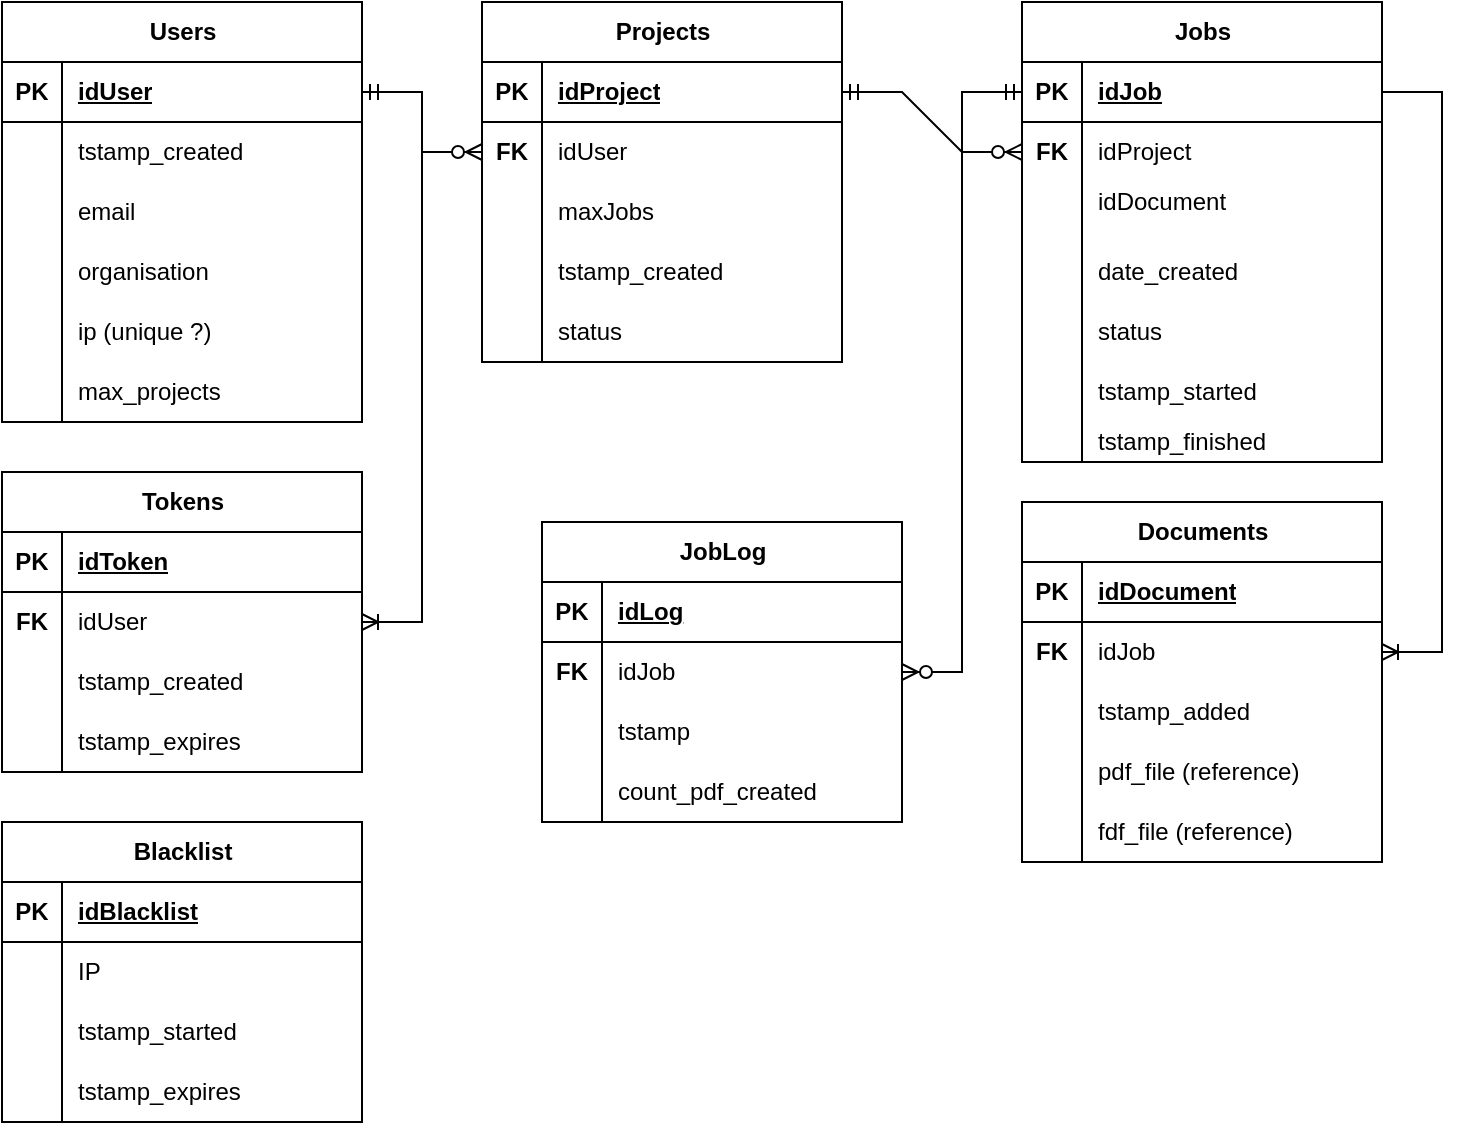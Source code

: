 <mxfile version="22.1.21" type="device">
  <diagram name="Page-1" id="5UgOBopCguAfyrM2OsXd">
    <mxGraphModel dx="1232" dy="1085" grid="1" gridSize="10" guides="1" tooltips="1" connect="1" arrows="1" fold="1" page="1" pageScale="1" pageWidth="827" pageHeight="1169" math="0" shadow="0">
      <root>
        <mxCell id="0" />
        <mxCell id="1" parent="0" />
        <UserObject label="Jobs" tooltip="create only if valid pdf form is provided" id="UqdyNHIY9lJuVBILIbmq-14">
          <mxCell style="shape=table;startSize=30;container=1;collapsible=1;childLayout=tableLayout;fixedRows=1;rowLines=0;fontStyle=1;align=center;resizeLast=1;html=1;" parent="1" vertex="1">
            <mxGeometry x="650" y="50" width="180" height="230" as="geometry" />
          </mxCell>
        </UserObject>
        <mxCell id="UqdyNHIY9lJuVBILIbmq-15" value="" style="shape=tableRow;horizontal=0;startSize=0;swimlaneHead=0;swimlaneBody=0;fillColor=none;collapsible=0;dropTarget=0;points=[[0,0.5],[1,0.5]];portConstraint=eastwest;top=0;left=0;right=0;bottom=1;" parent="UqdyNHIY9lJuVBILIbmq-14" vertex="1">
          <mxGeometry y="30" width="180" height="30" as="geometry" />
        </mxCell>
        <mxCell id="UqdyNHIY9lJuVBILIbmq-16" value="PK" style="shape=partialRectangle;connectable=0;fillColor=none;top=0;left=0;bottom=0;right=0;fontStyle=1;overflow=hidden;whiteSpace=wrap;html=1;" parent="UqdyNHIY9lJuVBILIbmq-15" vertex="1">
          <mxGeometry width="30" height="30" as="geometry">
            <mxRectangle width="30" height="30" as="alternateBounds" />
          </mxGeometry>
        </mxCell>
        <mxCell id="UqdyNHIY9lJuVBILIbmq-17" value="idJob" style="shape=partialRectangle;connectable=0;fillColor=none;top=0;left=0;bottom=0;right=0;align=left;spacingLeft=6;fontStyle=5;overflow=hidden;whiteSpace=wrap;html=1;" parent="UqdyNHIY9lJuVBILIbmq-15" vertex="1">
          <mxGeometry x="30" width="150" height="30" as="geometry">
            <mxRectangle width="150" height="30" as="alternateBounds" />
          </mxGeometry>
        </mxCell>
        <mxCell id="UqdyNHIY9lJuVBILIbmq-18" value="" style="shape=tableRow;horizontal=0;startSize=0;swimlaneHead=0;swimlaneBody=0;fillColor=none;collapsible=0;dropTarget=0;points=[[0,0.5],[1,0.5]];portConstraint=eastwest;top=0;left=0;right=0;bottom=0;" parent="UqdyNHIY9lJuVBILIbmq-14" vertex="1">
          <mxGeometry y="60" width="180" height="30" as="geometry" />
        </mxCell>
        <mxCell id="UqdyNHIY9lJuVBILIbmq-19" value="&lt;b&gt;FK&lt;/b&gt;" style="shape=partialRectangle;connectable=0;fillColor=none;top=0;left=0;bottom=0;right=0;editable=1;overflow=hidden;whiteSpace=wrap;html=1;" parent="UqdyNHIY9lJuVBILIbmq-18" vertex="1">
          <mxGeometry width="30" height="30" as="geometry">
            <mxRectangle width="30" height="30" as="alternateBounds" />
          </mxGeometry>
        </mxCell>
        <mxCell id="UqdyNHIY9lJuVBILIbmq-20" value="&lt;div&gt;idProject&lt;/div&gt;" style="shape=partialRectangle;connectable=0;fillColor=none;top=0;left=0;bottom=0;right=0;align=left;spacingLeft=6;overflow=hidden;whiteSpace=wrap;html=1;" parent="UqdyNHIY9lJuVBILIbmq-18" vertex="1">
          <mxGeometry x="30" width="150" height="30" as="geometry">
            <mxRectangle width="150" height="30" as="alternateBounds" />
          </mxGeometry>
        </mxCell>
        <mxCell id="Dc_Mo0TqawvgEqcQsmCY-52" style="shape=tableRow;horizontal=0;startSize=0;swimlaneHead=0;swimlaneBody=0;fillColor=none;collapsible=0;dropTarget=0;points=[[0,0.5],[1,0.5]];portConstraint=eastwest;top=0;left=0;right=0;bottom=0;" parent="UqdyNHIY9lJuVBILIbmq-14" vertex="1">
          <mxGeometry y="90" width="180" height="30" as="geometry" />
        </mxCell>
        <mxCell id="Dc_Mo0TqawvgEqcQsmCY-53" style="shape=partialRectangle;connectable=0;fillColor=none;top=0;left=0;bottom=0;right=0;editable=1;overflow=hidden;whiteSpace=wrap;html=1;" parent="Dc_Mo0TqawvgEqcQsmCY-52" vertex="1">
          <mxGeometry width="30" height="30" as="geometry">
            <mxRectangle width="30" height="30" as="alternateBounds" />
          </mxGeometry>
        </mxCell>
        <UserObject label="&lt;div&gt;idDocument&lt;/div&gt;&lt;div&gt;&lt;br&gt;&lt;/div&gt;" tooltip="newest related doc, the one in charge" id="Dc_Mo0TqawvgEqcQsmCY-54">
          <mxCell style="shape=partialRectangle;connectable=0;fillColor=none;top=0;left=0;bottom=0;right=0;align=left;spacingLeft=6;overflow=hidden;whiteSpace=wrap;html=1;" parent="Dc_Mo0TqawvgEqcQsmCY-52" vertex="1">
            <mxGeometry x="30" width="150" height="30" as="geometry">
              <mxRectangle width="150" height="30" as="alternateBounds" />
            </mxGeometry>
          </mxCell>
        </UserObject>
        <mxCell id="UqdyNHIY9lJuVBILIbmq-21" value="" style="shape=tableRow;horizontal=0;startSize=0;swimlaneHead=0;swimlaneBody=0;fillColor=none;collapsible=0;dropTarget=0;points=[[0,0.5],[1,0.5]];portConstraint=eastwest;top=0;left=0;right=0;bottom=0;" parent="UqdyNHIY9lJuVBILIbmq-14" vertex="1">
          <mxGeometry y="120" width="180" height="30" as="geometry" />
        </mxCell>
        <mxCell id="UqdyNHIY9lJuVBILIbmq-22" value="" style="shape=partialRectangle;connectable=0;fillColor=none;top=0;left=0;bottom=0;right=0;editable=1;overflow=hidden;whiteSpace=wrap;html=1;" parent="UqdyNHIY9lJuVBILIbmq-21" vertex="1">
          <mxGeometry width="30" height="30" as="geometry">
            <mxRectangle width="30" height="30" as="alternateBounds" />
          </mxGeometry>
        </mxCell>
        <mxCell id="UqdyNHIY9lJuVBILIbmq-23" value="date_created" style="shape=partialRectangle;connectable=0;fillColor=none;top=0;left=0;bottom=0;right=0;align=left;spacingLeft=6;overflow=hidden;whiteSpace=wrap;html=1;" parent="UqdyNHIY9lJuVBILIbmq-21" vertex="1">
          <mxGeometry x="30" width="150" height="30" as="geometry">
            <mxRectangle width="150" height="30" as="alternateBounds" />
          </mxGeometry>
        </mxCell>
        <mxCell id="UqdyNHIY9lJuVBILIbmq-24" value="" style="shape=tableRow;horizontal=0;startSize=0;swimlaneHead=0;swimlaneBody=0;fillColor=none;collapsible=0;dropTarget=0;points=[[0,0.5],[1,0.5]];portConstraint=eastwest;top=0;left=0;right=0;bottom=0;" parent="UqdyNHIY9lJuVBILIbmq-14" vertex="1">
          <mxGeometry y="150" width="180" height="30" as="geometry" />
        </mxCell>
        <mxCell id="UqdyNHIY9lJuVBILIbmq-25" value="" style="shape=partialRectangle;connectable=0;fillColor=none;top=0;left=0;bottom=0;right=0;editable=1;overflow=hidden;whiteSpace=wrap;html=1;" parent="UqdyNHIY9lJuVBILIbmq-24" vertex="1">
          <mxGeometry width="30" height="30" as="geometry">
            <mxRectangle width="30" height="30" as="alternateBounds" />
          </mxGeometry>
        </mxCell>
        <mxCell id="UqdyNHIY9lJuVBILIbmq-26" value="status" style="shape=partialRectangle;connectable=0;fillColor=none;top=0;left=0;bottom=0;right=0;align=left;spacingLeft=6;overflow=hidden;whiteSpace=wrap;html=1;" parent="UqdyNHIY9lJuVBILIbmq-24" vertex="1">
          <mxGeometry x="30" width="150" height="30" as="geometry">
            <mxRectangle width="150" height="30" as="alternateBounds" />
          </mxGeometry>
        </mxCell>
        <mxCell id="Dc_Mo0TqawvgEqcQsmCY-33" style="shape=tableRow;horizontal=0;startSize=0;swimlaneHead=0;swimlaneBody=0;fillColor=none;collapsible=0;dropTarget=0;points=[[0,0.5],[1,0.5]];portConstraint=eastwest;top=0;left=0;right=0;bottom=0;" parent="UqdyNHIY9lJuVBILIbmq-14" vertex="1">
          <mxGeometry y="180" width="180" height="30" as="geometry" />
        </mxCell>
        <mxCell id="Dc_Mo0TqawvgEqcQsmCY-34" style="shape=partialRectangle;connectable=0;fillColor=none;top=0;left=0;bottom=0;right=0;editable=1;overflow=hidden;whiteSpace=wrap;html=1;" parent="Dc_Mo0TqawvgEqcQsmCY-33" vertex="1">
          <mxGeometry width="30" height="30" as="geometry">
            <mxRectangle width="30" height="30" as="alternateBounds" />
          </mxGeometry>
        </mxCell>
        <mxCell id="Dc_Mo0TqawvgEqcQsmCY-35" value="tstamp_started" style="shape=partialRectangle;connectable=0;fillColor=none;top=0;left=0;bottom=0;right=0;align=left;spacingLeft=6;overflow=hidden;whiteSpace=wrap;html=1;" parent="Dc_Mo0TqawvgEqcQsmCY-33" vertex="1">
          <mxGeometry x="30" width="150" height="30" as="geometry">
            <mxRectangle width="150" height="30" as="alternateBounds" />
          </mxGeometry>
        </mxCell>
        <mxCell id="Dc_Mo0TqawvgEqcQsmCY-36" style="shape=tableRow;horizontal=0;startSize=0;swimlaneHead=0;swimlaneBody=0;fillColor=none;collapsible=0;dropTarget=0;points=[[0,0.5],[1,0.5]];portConstraint=eastwest;top=0;left=0;right=0;bottom=0;" parent="UqdyNHIY9lJuVBILIbmq-14" vertex="1">
          <mxGeometry y="210" width="180" height="20" as="geometry" />
        </mxCell>
        <mxCell id="Dc_Mo0TqawvgEqcQsmCY-37" style="shape=partialRectangle;connectable=0;fillColor=none;top=0;left=0;bottom=0;right=0;editable=1;overflow=hidden;whiteSpace=wrap;html=1;" parent="Dc_Mo0TqawvgEqcQsmCY-36" vertex="1">
          <mxGeometry width="30" height="20" as="geometry">
            <mxRectangle width="30" height="20" as="alternateBounds" />
          </mxGeometry>
        </mxCell>
        <mxCell id="Dc_Mo0TqawvgEqcQsmCY-38" value="tstamp_finished" style="shape=partialRectangle;connectable=0;fillColor=none;top=0;left=0;bottom=0;right=0;align=left;spacingLeft=6;overflow=hidden;whiteSpace=wrap;html=1;" parent="Dc_Mo0TqawvgEqcQsmCY-36" vertex="1">
          <mxGeometry x="30" width="150" height="20" as="geometry">
            <mxRectangle width="150" height="20" as="alternateBounds" />
          </mxGeometry>
        </mxCell>
        <UserObject label="Documents" tooltip="valid pdf forms only; newest will be processed with address data" id="UqdyNHIY9lJuVBILIbmq-27">
          <mxCell style="shape=table;startSize=30;container=1;collapsible=1;childLayout=tableLayout;fixedRows=1;rowLines=0;fontStyle=1;align=center;resizeLast=1;html=1;" parent="1" vertex="1">
            <mxGeometry x="650" y="300" width="180" height="180" as="geometry" />
          </mxCell>
        </UserObject>
        <mxCell id="UqdyNHIY9lJuVBILIbmq-28" value="" style="shape=tableRow;horizontal=0;startSize=0;swimlaneHead=0;swimlaneBody=0;fillColor=none;collapsible=0;dropTarget=0;points=[[0,0.5],[1,0.5]];portConstraint=eastwest;top=0;left=0;right=0;bottom=1;" parent="UqdyNHIY9lJuVBILIbmq-27" vertex="1">
          <mxGeometry y="30" width="180" height="30" as="geometry" />
        </mxCell>
        <mxCell id="UqdyNHIY9lJuVBILIbmq-29" value="PK" style="shape=partialRectangle;connectable=0;fillColor=none;top=0;left=0;bottom=0;right=0;fontStyle=1;overflow=hidden;whiteSpace=wrap;html=1;" parent="UqdyNHIY9lJuVBILIbmq-28" vertex="1">
          <mxGeometry width="30" height="30" as="geometry">
            <mxRectangle width="30" height="30" as="alternateBounds" />
          </mxGeometry>
        </mxCell>
        <mxCell id="UqdyNHIY9lJuVBILIbmq-30" value="idDocument" style="shape=partialRectangle;connectable=0;fillColor=none;top=0;left=0;bottom=0;right=0;align=left;spacingLeft=6;fontStyle=5;overflow=hidden;whiteSpace=wrap;html=1;" parent="UqdyNHIY9lJuVBILIbmq-28" vertex="1">
          <mxGeometry x="30" width="150" height="30" as="geometry">
            <mxRectangle width="150" height="30" as="alternateBounds" />
          </mxGeometry>
        </mxCell>
        <mxCell id="UqdyNHIY9lJuVBILIbmq-31" value="" style="shape=tableRow;horizontal=0;startSize=0;swimlaneHead=0;swimlaneBody=0;fillColor=none;collapsible=0;dropTarget=0;points=[[0,0.5],[1,0.5]];portConstraint=eastwest;top=0;left=0;right=0;bottom=0;" parent="UqdyNHIY9lJuVBILIbmq-27" vertex="1">
          <mxGeometry y="60" width="180" height="30" as="geometry" />
        </mxCell>
        <mxCell id="UqdyNHIY9lJuVBILIbmq-32" value="FK" style="shape=partialRectangle;connectable=0;fillColor=none;top=0;left=0;bottom=0;right=0;editable=1;overflow=hidden;whiteSpace=wrap;html=1;fontStyle=1" parent="UqdyNHIY9lJuVBILIbmq-31" vertex="1">
          <mxGeometry width="30" height="30" as="geometry">
            <mxRectangle width="30" height="30" as="alternateBounds" />
          </mxGeometry>
        </mxCell>
        <mxCell id="UqdyNHIY9lJuVBILIbmq-33" value="idJob" style="shape=partialRectangle;connectable=0;fillColor=none;top=0;left=0;bottom=0;right=0;align=left;spacingLeft=6;overflow=hidden;whiteSpace=wrap;html=1;" parent="UqdyNHIY9lJuVBILIbmq-31" vertex="1">
          <mxGeometry x="30" width="150" height="30" as="geometry">
            <mxRectangle width="150" height="30" as="alternateBounds" />
          </mxGeometry>
        </mxCell>
        <mxCell id="UqdyNHIY9lJuVBILIbmq-34" value="" style="shape=tableRow;horizontal=0;startSize=0;swimlaneHead=0;swimlaneBody=0;fillColor=none;collapsible=0;dropTarget=0;points=[[0,0.5],[1,0.5]];portConstraint=eastwest;top=0;left=0;right=0;bottom=0;" parent="UqdyNHIY9lJuVBILIbmq-27" vertex="1">
          <mxGeometry y="90" width="180" height="30" as="geometry" />
        </mxCell>
        <mxCell id="UqdyNHIY9lJuVBILIbmq-35" value="" style="shape=partialRectangle;connectable=0;fillColor=none;top=0;left=0;bottom=0;right=0;editable=1;overflow=hidden;whiteSpace=wrap;html=1;" parent="UqdyNHIY9lJuVBILIbmq-34" vertex="1">
          <mxGeometry width="30" height="30" as="geometry">
            <mxRectangle width="30" height="30" as="alternateBounds" />
          </mxGeometry>
        </mxCell>
        <mxCell id="UqdyNHIY9lJuVBILIbmq-36" value="&lt;div&gt;tstamp_added&lt;/div&gt;" style="shape=partialRectangle;connectable=0;fillColor=none;top=0;left=0;bottom=0;right=0;align=left;spacingLeft=6;overflow=hidden;whiteSpace=wrap;html=1;" parent="UqdyNHIY9lJuVBILIbmq-34" vertex="1">
          <mxGeometry x="30" width="150" height="30" as="geometry">
            <mxRectangle width="150" height="30" as="alternateBounds" />
          </mxGeometry>
        </mxCell>
        <mxCell id="UqdyNHIY9lJuVBILIbmq-37" value="" style="shape=tableRow;horizontal=0;startSize=0;swimlaneHead=0;swimlaneBody=0;fillColor=none;collapsible=0;dropTarget=0;points=[[0,0.5],[1,0.5]];portConstraint=eastwest;top=0;left=0;right=0;bottom=0;" parent="UqdyNHIY9lJuVBILIbmq-27" vertex="1">
          <mxGeometry y="120" width="180" height="30" as="geometry" />
        </mxCell>
        <mxCell id="UqdyNHIY9lJuVBILIbmq-38" value="" style="shape=partialRectangle;connectable=0;fillColor=none;top=0;left=0;bottom=0;right=0;editable=1;overflow=hidden;whiteSpace=wrap;html=1;" parent="UqdyNHIY9lJuVBILIbmq-37" vertex="1">
          <mxGeometry width="30" height="30" as="geometry">
            <mxRectangle width="30" height="30" as="alternateBounds" />
          </mxGeometry>
        </mxCell>
        <mxCell id="UqdyNHIY9lJuVBILIbmq-39" value="pdf_file (reference)" style="shape=partialRectangle;connectable=0;fillColor=none;top=0;left=0;bottom=0;right=0;align=left;spacingLeft=6;overflow=hidden;whiteSpace=wrap;html=1;" parent="UqdyNHIY9lJuVBILIbmq-37" vertex="1">
          <mxGeometry x="30" width="150" height="30" as="geometry">
            <mxRectangle width="150" height="30" as="alternateBounds" />
          </mxGeometry>
        </mxCell>
        <mxCell id="Dc_Mo0TqawvgEqcQsmCY-29" style="shape=tableRow;horizontal=0;startSize=0;swimlaneHead=0;swimlaneBody=0;fillColor=none;collapsible=0;dropTarget=0;points=[[0,0.5],[1,0.5]];portConstraint=eastwest;top=0;left=0;right=0;bottom=0;" parent="UqdyNHIY9lJuVBILIbmq-27" vertex="1">
          <mxGeometry y="150" width="180" height="30" as="geometry" />
        </mxCell>
        <mxCell id="Dc_Mo0TqawvgEqcQsmCY-30" style="shape=partialRectangle;connectable=0;fillColor=none;top=0;left=0;bottom=0;right=0;editable=1;overflow=hidden;whiteSpace=wrap;html=1;" parent="Dc_Mo0TqawvgEqcQsmCY-29" vertex="1">
          <mxGeometry width="30" height="30" as="geometry">
            <mxRectangle width="30" height="30" as="alternateBounds" />
          </mxGeometry>
        </mxCell>
        <mxCell id="Dc_Mo0TqawvgEqcQsmCY-31" value="fdf_file (reference)" style="shape=partialRectangle;connectable=0;fillColor=none;top=0;left=0;bottom=0;right=0;align=left;spacingLeft=6;overflow=hidden;whiteSpace=wrap;html=1;" parent="Dc_Mo0TqawvgEqcQsmCY-29" vertex="1">
          <mxGeometry x="30" width="150" height="30" as="geometry">
            <mxRectangle width="150" height="30" as="alternateBounds" />
          </mxGeometry>
        </mxCell>
        <mxCell id="UqdyNHIY9lJuVBILIbmq-40" value="Tokens" style="shape=table;startSize=30;container=1;collapsible=1;childLayout=tableLayout;fixedRows=1;rowLines=0;fontStyle=1;align=center;resizeLast=1;html=1;" parent="1" vertex="1">
          <mxGeometry x="140" y="285" width="180" height="150" as="geometry" />
        </mxCell>
        <mxCell id="UqdyNHIY9lJuVBILIbmq-41" value="" style="shape=tableRow;horizontal=0;startSize=0;swimlaneHead=0;swimlaneBody=0;fillColor=none;collapsible=0;dropTarget=0;points=[[0,0.5],[1,0.5]];portConstraint=eastwest;top=0;left=0;right=0;bottom=1;" parent="UqdyNHIY9lJuVBILIbmq-40" vertex="1">
          <mxGeometry y="30" width="180" height="30" as="geometry" />
        </mxCell>
        <mxCell id="UqdyNHIY9lJuVBILIbmq-42" value="PK" style="shape=partialRectangle;connectable=0;fillColor=none;top=0;left=0;bottom=0;right=0;fontStyle=1;overflow=hidden;whiteSpace=wrap;html=1;" parent="UqdyNHIY9lJuVBILIbmq-41" vertex="1">
          <mxGeometry width="30" height="30" as="geometry">
            <mxRectangle width="30" height="30" as="alternateBounds" />
          </mxGeometry>
        </mxCell>
        <mxCell id="UqdyNHIY9lJuVBILIbmq-43" value="idToken" style="shape=partialRectangle;connectable=0;fillColor=none;top=0;left=0;bottom=0;right=0;align=left;spacingLeft=6;fontStyle=5;overflow=hidden;whiteSpace=wrap;html=1;" parent="UqdyNHIY9lJuVBILIbmq-41" vertex="1">
          <mxGeometry x="30" width="150" height="30" as="geometry">
            <mxRectangle width="150" height="30" as="alternateBounds" />
          </mxGeometry>
        </mxCell>
        <mxCell id="Dc_Mo0TqawvgEqcQsmCY-18" style="shape=tableRow;horizontal=0;startSize=0;swimlaneHead=0;swimlaneBody=0;fillColor=none;collapsible=0;dropTarget=0;points=[[0,0.5],[1,0.5]];portConstraint=eastwest;top=0;left=0;right=0;bottom=0;" parent="UqdyNHIY9lJuVBILIbmq-40" vertex="1">
          <mxGeometry y="60" width="180" height="30" as="geometry" />
        </mxCell>
        <mxCell id="Dc_Mo0TqawvgEqcQsmCY-19" value="&lt;div&gt;FK&lt;/div&gt;" style="shape=partialRectangle;connectable=0;fillColor=none;top=0;left=0;bottom=0;right=0;editable=1;overflow=hidden;whiteSpace=wrap;html=1;fontStyle=1" parent="Dc_Mo0TqawvgEqcQsmCY-18" vertex="1">
          <mxGeometry width="30" height="30" as="geometry">
            <mxRectangle width="30" height="30" as="alternateBounds" />
          </mxGeometry>
        </mxCell>
        <mxCell id="Dc_Mo0TqawvgEqcQsmCY-20" value="idUser" style="shape=partialRectangle;connectable=0;fillColor=none;top=0;left=0;bottom=0;right=0;align=left;spacingLeft=6;overflow=hidden;whiteSpace=wrap;html=1;" parent="Dc_Mo0TqawvgEqcQsmCY-18" vertex="1">
          <mxGeometry x="30" width="150" height="30" as="geometry">
            <mxRectangle width="150" height="30" as="alternateBounds" />
          </mxGeometry>
        </mxCell>
        <mxCell id="Dc_Mo0TqawvgEqcQsmCY-8" style="shape=tableRow;horizontal=0;startSize=0;swimlaneHead=0;swimlaneBody=0;fillColor=none;collapsible=0;dropTarget=0;points=[[0,0.5],[1,0.5]];portConstraint=eastwest;top=0;left=0;right=0;bottom=0;" parent="UqdyNHIY9lJuVBILIbmq-40" vertex="1">
          <mxGeometry y="90" width="180" height="30" as="geometry" />
        </mxCell>
        <mxCell id="Dc_Mo0TqawvgEqcQsmCY-9" style="shape=partialRectangle;connectable=0;fillColor=none;top=0;left=0;bottom=0;right=0;editable=1;overflow=hidden;whiteSpace=wrap;html=1;" parent="Dc_Mo0TqawvgEqcQsmCY-8" vertex="1">
          <mxGeometry width="30" height="30" as="geometry">
            <mxRectangle width="30" height="30" as="alternateBounds" />
          </mxGeometry>
        </mxCell>
        <mxCell id="Dc_Mo0TqawvgEqcQsmCY-10" value="tstamp_created" style="shape=partialRectangle;connectable=0;fillColor=none;top=0;left=0;bottom=0;right=0;align=left;spacingLeft=6;overflow=hidden;whiteSpace=wrap;html=1;" parent="Dc_Mo0TqawvgEqcQsmCY-8" vertex="1">
          <mxGeometry x="30" width="150" height="30" as="geometry">
            <mxRectangle width="150" height="30" as="alternateBounds" />
          </mxGeometry>
        </mxCell>
        <mxCell id="UqdyNHIY9lJuVBILIbmq-50" value="" style="shape=tableRow;horizontal=0;startSize=0;swimlaneHead=0;swimlaneBody=0;fillColor=none;collapsible=0;dropTarget=0;points=[[0,0.5],[1,0.5]];portConstraint=eastwest;top=0;left=0;right=0;bottom=0;" parent="UqdyNHIY9lJuVBILIbmq-40" vertex="1">
          <mxGeometry y="120" width="180" height="30" as="geometry" />
        </mxCell>
        <mxCell id="UqdyNHIY9lJuVBILIbmq-51" value="" style="shape=partialRectangle;connectable=0;fillColor=none;top=0;left=0;bottom=0;right=0;editable=1;overflow=hidden;whiteSpace=wrap;html=1;" parent="UqdyNHIY9lJuVBILIbmq-50" vertex="1">
          <mxGeometry width="30" height="30" as="geometry">
            <mxRectangle width="30" height="30" as="alternateBounds" />
          </mxGeometry>
        </mxCell>
        <mxCell id="UqdyNHIY9lJuVBILIbmq-52" value="tstamp_expires" style="shape=partialRectangle;connectable=0;fillColor=none;top=0;left=0;bottom=0;right=0;align=left;spacingLeft=6;overflow=hidden;whiteSpace=wrap;html=1;" parent="UqdyNHIY9lJuVBILIbmq-50" vertex="1">
          <mxGeometry x="30" width="150" height="30" as="geometry">
            <mxRectangle width="150" height="30" as="alternateBounds" />
          </mxGeometry>
        </mxCell>
        <mxCell id="OgYU7Rey2-rCz_4GdbWx-2" value="" style="edgeStyle=entityRelationEdgeStyle;fontSize=12;html=1;endArrow=ERzeroToMany;startArrow=ERmandOne;rounded=0;" parent="1" source="MARxXtzth_BW1p02-XHu-2" target="UqdyNHIY9lJuVBILIbmq-18" edge="1">
          <mxGeometry width="100" height="100" relative="1" as="geometry">
            <mxPoint x="244" y="400" as="sourcePoint" />
            <mxPoint x="344" y="300" as="targetPoint" />
          </mxGeometry>
        </mxCell>
        <mxCell id="OgYU7Rey2-rCz_4GdbWx-4" value="" style="edgeStyle=entityRelationEdgeStyle;fontSize=12;html=1;endArrow=ERoneToMany;rounded=0;exitX=1;exitY=0.5;exitDx=0;exitDy=0;" parent="1" source="UqdyNHIY9lJuVBILIbmq-15" target="UqdyNHIY9lJuVBILIbmq-31" edge="1">
          <mxGeometry width="100" height="100" relative="1" as="geometry">
            <mxPoint x="424" y="985" as="sourcePoint" />
            <mxPoint x="524" y="885" as="targetPoint" />
          </mxGeometry>
        </mxCell>
        <UserObject label="&lt;div&gt;JobLog&lt;/div&gt;" tooltip="will also provide number of API calls made per token / day" id="OgYU7Rey2-rCz_4GdbWx-23">
          <mxCell style="shape=table;startSize=30;container=1;collapsible=1;childLayout=tableLayout;fixedRows=1;rowLines=0;fontStyle=1;align=center;resizeLast=1;html=1;" parent="1" vertex="1">
            <mxGeometry x="410" y="310" width="180" height="150" as="geometry" />
          </mxCell>
        </UserObject>
        <mxCell id="OgYU7Rey2-rCz_4GdbWx-24" value="" style="shape=tableRow;horizontal=0;startSize=0;swimlaneHead=0;swimlaneBody=0;fillColor=none;collapsible=0;dropTarget=0;points=[[0,0.5],[1,0.5]];portConstraint=eastwest;top=0;left=0;right=0;bottom=1;" parent="OgYU7Rey2-rCz_4GdbWx-23" vertex="1">
          <mxGeometry y="30" width="180" height="30" as="geometry" />
        </mxCell>
        <mxCell id="OgYU7Rey2-rCz_4GdbWx-25" value="PK" style="shape=partialRectangle;connectable=0;fillColor=none;top=0;left=0;bottom=0;right=0;fontStyle=1;overflow=hidden;whiteSpace=wrap;html=1;" parent="OgYU7Rey2-rCz_4GdbWx-24" vertex="1">
          <mxGeometry width="30" height="30" as="geometry">
            <mxRectangle width="30" height="30" as="alternateBounds" />
          </mxGeometry>
        </mxCell>
        <mxCell id="OgYU7Rey2-rCz_4GdbWx-26" value="idLog" style="shape=partialRectangle;connectable=0;fillColor=none;top=0;left=0;bottom=0;right=0;align=left;spacingLeft=6;fontStyle=5;overflow=hidden;whiteSpace=wrap;html=1;" parent="OgYU7Rey2-rCz_4GdbWx-24" vertex="1">
          <mxGeometry x="30" width="150" height="30" as="geometry">
            <mxRectangle width="150" height="30" as="alternateBounds" />
          </mxGeometry>
        </mxCell>
        <mxCell id="OgYU7Rey2-rCz_4GdbWx-27" value="" style="shape=tableRow;horizontal=0;startSize=0;swimlaneHead=0;swimlaneBody=0;fillColor=none;collapsible=0;dropTarget=0;points=[[0,0.5],[1,0.5]];portConstraint=eastwest;top=0;left=0;right=0;bottom=0;" parent="OgYU7Rey2-rCz_4GdbWx-23" vertex="1">
          <mxGeometry y="60" width="180" height="30" as="geometry" />
        </mxCell>
        <mxCell id="OgYU7Rey2-rCz_4GdbWx-28" value="FK" style="shape=partialRectangle;connectable=0;fillColor=none;top=0;left=0;bottom=0;right=0;editable=1;overflow=hidden;whiteSpace=wrap;html=1;fontStyle=1" parent="OgYU7Rey2-rCz_4GdbWx-27" vertex="1">
          <mxGeometry width="30" height="30" as="geometry">
            <mxRectangle width="30" height="30" as="alternateBounds" />
          </mxGeometry>
        </mxCell>
        <mxCell id="OgYU7Rey2-rCz_4GdbWx-29" value="idJob" style="shape=partialRectangle;connectable=0;fillColor=none;top=0;left=0;bottom=0;right=0;align=left;spacingLeft=6;overflow=hidden;whiteSpace=wrap;html=1;" parent="OgYU7Rey2-rCz_4GdbWx-27" vertex="1">
          <mxGeometry x="30" width="150" height="30" as="geometry">
            <mxRectangle width="150" height="30" as="alternateBounds" />
          </mxGeometry>
        </mxCell>
        <mxCell id="OgYU7Rey2-rCz_4GdbWx-36" style="shape=tableRow;horizontal=0;startSize=0;swimlaneHead=0;swimlaneBody=0;fillColor=none;collapsible=0;dropTarget=0;points=[[0,0.5],[1,0.5]];portConstraint=eastwest;top=0;left=0;right=0;bottom=0;" parent="OgYU7Rey2-rCz_4GdbWx-23" vertex="1">
          <mxGeometry y="90" width="180" height="30" as="geometry" />
        </mxCell>
        <mxCell id="OgYU7Rey2-rCz_4GdbWx-37" style="shape=partialRectangle;connectable=0;fillColor=none;top=0;left=0;bottom=0;right=0;editable=1;overflow=hidden;whiteSpace=wrap;html=1;" parent="OgYU7Rey2-rCz_4GdbWx-36" vertex="1">
          <mxGeometry width="30" height="30" as="geometry">
            <mxRectangle width="30" height="30" as="alternateBounds" />
          </mxGeometry>
        </mxCell>
        <mxCell id="OgYU7Rey2-rCz_4GdbWx-38" value="tstamp" style="shape=partialRectangle;connectable=0;fillColor=none;top=0;left=0;bottom=0;right=0;align=left;spacingLeft=6;overflow=hidden;whiteSpace=wrap;html=1;" parent="OgYU7Rey2-rCz_4GdbWx-36" vertex="1">
          <mxGeometry x="30" width="150" height="30" as="geometry">
            <mxRectangle width="150" height="30" as="alternateBounds" />
          </mxGeometry>
        </mxCell>
        <mxCell id="OgYU7Rey2-rCz_4GdbWx-39" style="shape=tableRow;horizontal=0;startSize=0;swimlaneHead=0;swimlaneBody=0;fillColor=none;collapsible=0;dropTarget=0;points=[[0,0.5],[1,0.5]];portConstraint=eastwest;top=0;left=0;right=0;bottom=0;" parent="OgYU7Rey2-rCz_4GdbWx-23" vertex="1">
          <mxGeometry y="120" width="180" height="30" as="geometry" />
        </mxCell>
        <mxCell id="OgYU7Rey2-rCz_4GdbWx-40" style="shape=partialRectangle;connectable=0;fillColor=none;top=0;left=0;bottom=0;right=0;editable=1;overflow=hidden;whiteSpace=wrap;html=1;" parent="OgYU7Rey2-rCz_4GdbWx-39" vertex="1">
          <mxGeometry width="30" height="30" as="geometry">
            <mxRectangle width="30" height="30" as="alternateBounds" />
          </mxGeometry>
        </mxCell>
        <mxCell id="OgYU7Rey2-rCz_4GdbWx-41" value="&lt;div&gt;count_pdf_created&lt;/div&gt;" style="shape=partialRectangle;connectable=0;fillColor=none;top=0;left=0;bottom=0;right=0;align=left;spacingLeft=6;overflow=hidden;whiteSpace=wrap;html=1;" parent="OgYU7Rey2-rCz_4GdbWx-39" vertex="1">
          <mxGeometry x="30" width="150" height="30" as="geometry">
            <mxRectangle width="150" height="30" as="alternateBounds" />
          </mxGeometry>
        </mxCell>
        <mxCell id="Dc_Mo0TqawvgEqcQsmCY-1" value="Users" style="shape=table;startSize=30;container=1;collapsible=1;childLayout=tableLayout;fixedRows=1;rowLines=0;fontStyle=1;align=center;resizeLast=1;html=1;" parent="1" vertex="1">
          <mxGeometry x="140" y="50" width="180" height="210" as="geometry" />
        </mxCell>
        <mxCell id="Dc_Mo0TqawvgEqcQsmCY-2" value="" style="shape=tableRow;horizontal=0;startSize=0;swimlaneHead=0;swimlaneBody=0;fillColor=none;collapsible=0;dropTarget=0;points=[[0,0.5],[1,0.5]];portConstraint=eastwest;top=0;left=0;right=0;bottom=1;" parent="Dc_Mo0TqawvgEqcQsmCY-1" vertex="1">
          <mxGeometry y="30" width="180" height="30" as="geometry" />
        </mxCell>
        <mxCell id="Dc_Mo0TqawvgEqcQsmCY-3" value="PK" style="shape=partialRectangle;connectable=0;fillColor=none;top=0;left=0;bottom=0;right=0;fontStyle=1;overflow=hidden;whiteSpace=wrap;html=1;" parent="Dc_Mo0TqawvgEqcQsmCY-2" vertex="1">
          <mxGeometry width="30" height="30" as="geometry">
            <mxRectangle width="30" height="30" as="alternateBounds" />
          </mxGeometry>
        </mxCell>
        <mxCell id="Dc_Mo0TqawvgEqcQsmCY-4" value="idUser" style="shape=partialRectangle;connectable=0;fillColor=none;top=0;left=0;bottom=0;right=0;align=left;spacingLeft=6;fontStyle=5;overflow=hidden;whiteSpace=wrap;html=1;" parent="Dc_Mo0TqawvgEqcQsmCY-2" vertex="1">
          <mxGeometry x="30" width="150" height="30" as="geometry">
            <mxRectangle width="150" height="30" as="alternateBounds" />
          </mxGeometry>
        </mxCell>
        <mxCell id="Dc_Mo0TqawvgEqcQsmCY-5" value="" style="shape=tableRow;horizontal=0;startSize=0;swimlaneHead=0;swimlaneBody=0;fillColor=none;collapsible=0;dropTarget=0;points=[[0,0.5],[1,0.5]];portConstraint=eastwest;top=0;left=0;right=0;bottom=0;" parent="Dc_Mo0TqawvgEqcQsmCY-1" vertex="1">
          <mxGeometry y="60" width="180" height="30" as="geometry" />
        </mxCell>
        <mxCell id="Dc_Mo0TqawvgEqcQsmCY-6" value="" style="shape=partialRectangle;connectable=0;fillColor=none;top=0;left=0;bottom=0;right=0;editable=1;overflow=hidden;whiteSpace=wrap;html=1;" parent="Dc_Mo0TqawvgEqcQsmCY-5" vertex="1">
          <mxGeometry width="30" height="30" as="geometry">
            <mxRectangle width="30" height="30" as="alternateBounds" />
          </mxGeometry>
        </mxCell>
        <mxCell id="Dc_Mo0TqawvgEqcQsmCY-7" value="&lt;div&gt;tstamp_created&lt;/div&gt;" style="shape=partialRectangle;connectable=0;fillColor=none;top=0;left=0;bottom=0;right=0;align=left;spacingLeft=6;overflow=hidden;whiteSpace=wrap;html=1;" parent="Dc_Mo0TqawvgEqcQsmCY-5" vertex="1">
          <mxGeometry x="30" width="150" height="30" as="geometry">
            <mxRectangle width="150" height="30" as="alternateBounds" />
          </mxGeometry>
        </mxCell>
        <mxCell id="Dc_Mo0TqawvgEqcQsmCY-11" style="shape=tableRow;horizontal=0;startSize=0;swimlaneHead=0;swimlaneBody=0;fillColor=none;collapsible=0;dropTarget=0;points=[[0,0.5],[1,0.5]];portConstraint=eastwest;top=0;left=0;right=0;bottom=0;" parent="Dc_Mo0TqawvgEqcQsmCY-1" vertex="1">
          <mxGeometry y="90" width="180" height="30" as="geometry" />
        </mxCell>
        <mxCell id="Dc_Mo0TqawvgEqcQsmCY-12" style="shape=partialRectangle;connectable=0;fillColor=none;top=0;left=0;bottom=0;right=0;editable=1;overflow=hidden;whiteSpace=wrap;html=1;" parent="Dc_Mo0TqawvgEqcQsmCY-11" vertex="1">
          <mxGeometry width="30" height="30" as="geometry">
            <mxRectangle width="30" height="30" as="alternateBounds" />
          </mxGeometry>
        </mxCell>
        <mxCell id="Dc_Mo0TqawvgEqcQsmCY-13" value="&lt;div&gt;email&lt;/div&gt;" style="shape=partialRectangle;connectable=0;fillColor=none;top=0;left=0;bottom=0;right=0;align=left;spacingLeft=6;overflow=hidden;whiteSpace=wrap;html=1;" parent="Dc_Mo0TqawvgEqcQsmCY-11" vertex="1">
          <mxGeometry x="30" width="150" height="30" as="geometry">
            <mxRectangle width="150" height="30" as="alternateBounds" />
          </mxGeometry>
        </mxCell>
        <mxCell id="Dc_Mo0TqawvgEqcQsmCY-14" style="shape=tableRow;horizontal=0;startSize=0;swimlaneHead=0;swimlaneBody=0;fillColor=none;collapsible=0;dropTarget=0;points=[[0,0.5],[1,0.5]];portConstraint=eastwest;top=0;left=0;right=0;bottom=0;" parent="Dc_Mo0TqawvgEqcQsmCY-1" vertex="1">
          <mxGeometry y="120" width="180" height="30" as="geometry" />
        </mxCell>
        <mxCell id="Dc_Mo0TqawvgEqcQsmCY-15" style="shape=partialRectangle;connectable=0;fillColor=none;top=0;left=0;bottom=0;right=0;editable=1;overflow=hidden;whiteSpace=wrap;html=1;" parent="Dc_Mo0TqawvgEqcQsmCY-14" vertex="1">
          <mxGeometry width="30" height="30" as="geometry">
            <mxRectangle width="30" height="30" as="alternateBounds" />
          </mxGeometry>
        </mxCell>
        <mxCell id="Dc_Mo0TqawvgEqcQsmCY-16" value="organisation" style="shape=partialRectangle;connectable=0;fillColor=none;top=0;left=0;bottom=0;right=0;align=left;spacingLeft=6;overflow=hidden;whiteSpace=wrap;html=1;" parent="Dc_Mo0TqawvgEqcQsmCY-14" vertex="1">
          <mxGeometry x="30" width="150" height="30" as="geometry">
            <mxRectangle width="150" height="30" as="alternateBounds" />
          </mxGeometry>
        </mxCell>
        <mxCell id="MARxXtzth_BW1p02-XHu-18" style="shape=tableRow;horizontal=0;startSize=0;swimlaneHead=0;swimlaneBody=0;fillColor=none;collapsible=0;dropTarget=0;points=[[0,0.5],[1,0.5]];portConstraint=eastwest;top=0;left=0;right=0;bottom=0;" vertex="1" parent="Dc_Mo0TqawvgEqcQsmCY-1">
          <mxGeometry y="150" width="180" height="30" as="geometry" />
        </mxCell>
        <mxCell id="MARxXtzth_BW1p02-XHu-19" style="shape=partialRectangle;connectable=0;fillColor=none;top=0;left=0;bottom=0;right=0;editable=1;overflow=hidden;whiteSpace=wrap;html=1;" vertex="1" parent="MARxXtzth_BW1p02-XHu-18">
          <mxGeometry width="30" height="30" as="geometry">
            <mxRectangle width="30" height="30" as="alternateBounds" />
          </mxGeometry>
        </mxCell>
        <mxCell id="MARxXtzth_BW1p02-XHu-20" value="ip (unique ?)" style="shape=partialRectangle;connectable=0;fillColor=none;top=0;left=0;bottom=0;right=0;align=left;spacingLeft=6;overflow=hidden;whiteSpace=wrap;html=1;" vertex="1" parent="MARxXtzth_BW1p02-XHu-18">
          <mxGeometry x="30" width="150" height="30" as="geometry">
            <mxRectangle width="150" height="30" as="alternateBounds" />
          </mxGeometry>
        </mxCell>
        <mxCell id="MARxXtzth_BW1p02-XHu-21" style="shape=tableRow;horizontal=0;startSize=0;swimlaneHead=0;swimlaneBody=0;fillColor=none;collapsible=0;dropTarget=0;points=[[0,0.5],[1,0.5]];portConstraint=eastwest;top=0;left=0;right=0;bottom=0;" vertex="1" parent="Dc_Mo0TqawvgEqcQsmCY-1">
          <mxGeometry y="180" width="180" height="30" as="geometry" />
        </mxCell>
        <mxCell id="MARxXtzth_BW1p02-XHu-22" style="shape=partialRectangle;connectable=0;fillColor=none;top=0;left=0;bottom=0;right=0;editable=1;overflow=hidden;whiteSpace=wrap;html=1;" vertex="1" parent="MARxXtzth_BW1p02-XHu-21">
          <mxGeometry width="30" height="30" as="geometry">
            <mxRectangle width="30" height="30" as="alternateBounds" />
          </mxGeometry>
        </mxCell>
        <mxCell id="MARxXtzth_BW1p02-XHu-23" value="max_projects" style="shape=partialRectangle;connectable=0;fillColor=none;top=0;left=0;bottom=0;right=0;align=left;spacingLeft=6;overflow=hidden;whiteSpace=wrap;html=1;" vertex="1" parent="MARxXtzth_BW1p02-XHu-21">
          <mxGeometry x="30" width="150" height="30" as="geometry">
            <mxRectangle width="150" height="30" as="alternateBounds" />
          </mxGeometry>
        </mxCell>
        <mxCell id="Dc_Mo0TqawvgEqcQsmCY-17" value="" style="edgeStyle=entityRelationEdgeStyle;fontSize=12;html=1;endArrow=ERoneToMany;startArrow=ERmandOne;rounded=0;" parent="1" source="Dc_Mo0TqawvgEqcQsmCY-2" target="Dc_Mo0TqawvgEqcQsmCY-18" edge="1">
          <mxGeometry width="100" height="100" relative="1" as="geometry">
            <mxPoint x="220" y="1010" as="sourcePoint" />
            <mxPoint x="320" y="910" as="targetPoint" />
            <Array as="points">
              <mxPoint x="-20" y="590" />
            </Array>
          </mxGeometry>
        </mxCell>
        <mxCell id="Dc_Mo0TqawvgEqcQsmCY-32" value="" style="edgeStyle=entityRelationEdgeStyle;fontSize=12;html=1;endArrow=ERzeroToMany;startArrow=ERmandOne;rounded=0;" parent="1" source="UqdyNHIY9lJuVBILIbmq-15" target="OgYU7Rey2-rCz_4GdbWx-27" edge="1">
          <mxGeometry width="100" height="100" relative="1" as="geometry">
            <mxPoint x="200" y="955" as="sourcePoint" />
            <mxPoint x="300" y="855" as="targetPoint" />
          </mxGeometry>
        </mxCell>
        <mxCell id="Dc_Mo0TqawvgEqcQsmCY-39" value="Blacklist" style="shape=table;startSize=30;container=1;collapsible=1;childLayout=tableLayout;fixedRows=1;rowLines=0;fontStyle=1;align=center;resizeLast=1;html=1;" parent="1" vertex="1">
          <mxGeometry x="140" y="460" width="180" height="150" as="geometry" />
        </mxCell>
        <mxCell id="Dc_Mo0TqawvgEqcQsmCY-40" value="" style="shape=tableRow;horizontal=0;startSize=0;swimlaneHead=0;swimlaneBody=0;fillColor=none;collapsible=0;dropTarget=0;points=[[0,0.5],[1,0.5]];portConstraint=eastwest;top=0;left=0;right=0;bottom=1;" parent="Dc_Mo0TqawvgEqcQsmCY-39" vertex="1">
          <mxGeometry y="30" width="180" height="30" as="geometry" />
        </mxCell>
        <mxCell id="Dc_Mo0TqawvgEqcQsmCY-41" value="PK" style="shape=partialRectangle;connectable=0;fillColor=none;top=0;left=0;bottom=0;right=0;fontStyle=1;overflow=hidden;whiteSpace=wrap;html=1;" parent="Dc_Mo0TqawvgEqcQsmCY-40" vertex="1">
          <mxGeometry width="30" height="30" as="geometry">
            <mxRectangle width="30" height="30" as="alternateBounds" />
          </mxGeometry>
        </mxCell>
        <mxCell id="Dc_Mo0TqawvgEqcQsmCY-42" value="&lt;div&gt;idBlacklist&lt;/div&gt;" style="shape=partialRectangle;connectable=0;fillColor=none;top=0;left=0;bottom=0;right=0;align=left;spacingLeft=6;fontStyle=5;overflow=hidden;whiteSpace=wrap;html=1;" parent="Dc_Mo0TqawvgEqcQsmCY-40" vertex="1">
          <mxGeometry x="30" width="150" height="30" as="geometry">
            <mxRectangle width="150" height="30" as="alternateBounds" />
          </mxGeometry>
        </mxCell>
        <mxCell id="Dc_Mo0TqawvgEqcQsmCY-43" value="" style="shape=tableRow;horizontal=0;startSize=0;swimlaneHead=0;swimlaneBody=0;fillColor=none;collapsible=0;dropTarget=0;points=[[0,0.5],[1,0.5]];portConstraint=eastwest;top=0;left=0;right=0;bottom=0;" parent="Dc_Mo0TqawvgEqcQsmCY-39" vertex="1">
          <mxGeometry y="60" width="180" height="30" as="geometry" />
        </mxCell>
        <mxCell id="Dc_Mo0TqawvgEqcQsmCY-44" value="" style="shape=partialRectangle;connectable=0;fillColor=none;top=0;left=0;bottom=0;right=0;editable=1;overflow=hidden;whiteSpace=wrap;html=1;fontStyle=1" parent="Dc_Mo0TqawvgEqcQsmCY-43" vertex="1">
          <mxGeometry width="30" height="30" as="geometry">
            <mxRectangle width="30" height="30" as="alternateBounds" />
          </mxGeometry>
        </mxCell>
        <mxCell id="Dc_Mo0TqawvgEqcQsmCY-45" value="IP" style="shape=partialRectangle;connectable=0;fillColor=none;top=0;left=0;bottom=0;right=0;align=left;spacingLeft=6;overflow=hidden;whiteSpace=wrap;html=1;" parent="Dc_Mo0TqawvgEqcQsmCY-43" vertex="1">
          <mxGeometry x="30" width="150" height="30" as="geometry">
            <mxRectangle width="150" height="30" as="alternateBounds" />
          </mxGeometry>
        </mxCell>
        <mxCell id="Dc_Mo0TqawvgEqcQsmCY-46" value="" style="shape=tableRow;horizontal=0;startSize=0;swimlaneHead=0;swimlaneBody=0;fillColor=none;collapsible=0;dropTarget=0;points=[[0,0.5],[1,0.5]];portConstraint=eastwest;top=0;left=0;right=0;bottom=0;" parent="Dc_Mo0TqawvgEqcQsmCY-39" vertex="1">
          <mxGeometry y="90" width="180" height="30" as="geometry" />
        </mxCell>
        <mxCell id="Dc_Mo0TqawvgEqcQsmCY-47" value="" style="shape=partialRectangle;connectable=0;fillColor=none;top=0;left=0;bottom=0;right=0;editable=1;overflow=hidden;whiteSpace=wrap;html=1;" parent="Dc_Mo0TqawvgEqcQsmCY-46" vertex="1">
          <mxGeometry width="30" height="30" as="geometry">
            <mxRectangle width="30" height="30" as="alternateBounds" />
          </mxGeometry>
        </mxCell>
        <mxCell id="Dc_Mo0TqawvgEqcQsmCY-48" value="tstamp_started" style="shape=partialRectangle;connectable=0;fillColor=none;top=0;left=0;bottom=0;right=0;align=left;spacingLeft=6;overflow=hidden;whiteSpace=wrap;html=1;" parent="Dc_Mo0TqawvgEqcQsmCY-46" vertex="1">
          <mxGeometry x="30" width="150" height="30" as="geometry">
            <mxRectangle width="150" height="30" as="alternateBounds" />
          </mxGeometry>
        </mxCell>
        <mxCell id="Dc_Mo0TqawvgEqcQsmCY-49" value="" style="shape=tableRow;horizontal=0;startSize=0;swimlaneHead=0;swimlaneBody=0;fillColor=none;collapsible=0;dropTarget=0;points=[[0,0.5],[1,0.5]];portConstraint=eastwest;top=0;left=0;right=0;bottom=0;" parent="Dc_Mo0TqawvgEqcQsmCY-39" vertex="1">
          <mxGeometry y="120" width="180" height="30" as="geometry" />
        </mxCell>
        <mxCell id="Dc_Mo0TqawvgEqcQsmCY-50" value="" style="shape=partialRectangle;connectable=0;fillColor=none;top=0;left=0;bottom=0;right=0;editable=1;overflow=hidden;whiteSpace=wrap;html=1;" parent="Dc_Mo0TqawvgEqcQsmCY-49" vertex="1">
          <mxGeometry width="30" height="30" as="geometry">
            <mxRectangle width="30" height="30" as="alternateBounds" />
          </mxGeometry>
        </mxCell>
        <mxCell id="Dc_Mo0TqawvgEqcQsmCY-51" value="tstamp_expires" style="shape=partialRectangle;connectable=0;fillColor=none;top=0;left=0;bottom=0;right=0;align=left;spacingLeft=6;overflow=hidden;whiteSpace=wrap;html=1;" parent="Dc_Mo0TqawvgEqcQsmCY-49" vertex="1">
          <mxGeometry x="30" width="150" height="30" as="geometry">
            <mxRectangle width="150" height="30" as="alternateBounds" />
          </mxGeometry>
        </mxCell>
        <mxCell id="MARxXtzth_BW1p02-XHu-1" value="Projects" style="shape=table;startSize=30;container=1;collapsible=1;childLayout=tableLayout;fixedRows=1;rowLines=0;fontStyle=1;align=center;resizeLast=1;html=1;" vertex="1" parent="1">
          <mxGeometry x="380" y="50" width="180" height="180" as="geometry" />
        </mxCell>
        <mxCell id="MARxXtzth_BW1p02-XHu-2" value="" style="shape=tableRow;horizontal=0;startSize=0;swimlaneHead=0;swimlaneBody=0;fillColor=none;collapsible=0;dropTarget=0;points=[[0,0.5],[1,0.5]];portConstraint=eastwest;top=0;left=0;right=0;bottom=1;" vertex="1" parent="MARxXtzth_BW1p02-XHu-1">
          <mxGeometry y="30" width="180" height="30" as="geometry" />
        </mxCell>
        <mxCell id="MARxXtzth_BW1p02-XHu-3" value="PK" style="shape=partialRectangle;connectable=0;fillColor=none;top=0;left=0;bottom=0;right=0;fontStyle=1;overflow=hidden;whiteSpace=wrap;html=1;" vertex="1" parent="MARxXtzth_BW1p02-XHu-2">
          <mxGeometry width="30" height="30" as="geometry">
            <mxRectangle width="30" height="30" as="alternateBounds" />
          </mxGeometry>
        </mxCell>
        <mxCell id="MARxXtzth_BW1p02-XHu-4" value="idProject" style="shape=partialRectangle;connectable=0;fillColor=none;top=0;left=0;bottom=0;right=0;align=left;spacingLeft=6;fontStyle=5;overflow=hidden;whiteSpace=wrap;html=1;" vertex="1" parent="MARxXtzth_BW1p02-XHu-2">
          <mxGeometry x="30" width="150" height="30" as="geometry">
            <mxRectangle width="150" height="30" as="alternateBounds" />
          </mxGeometry>
        </mxCell>
        <mxCell id="MARxXtzth_BW1p02-XHu-5" value="" style="shape=tableRow;horizontal=0;startSize=0;swimlaneHead=0;swimlaneBody=0;fillColor=none;collapsible=0;dropTarget=0;points=[[0,0.5],[1,0.5]];portConstraint=eastwest;top=0;left=0;right=0;bottom=0;" vertex="1" parent="MARxXtzth_BW1p02-XHu-1">
          <mxGeometry y="60" width="180" height="30" as="geometry" />
        </mxCell>
        <mxCell id="MARxXtzth_BW1p02-XHu-6" value="FK" style="shape=partialRectangle;connectable=0;fillColor=none;top=0;left=0;bottom=0;right=0;editable=1;overflow=hidden;whiteSpace=wrap;html=1;fontStyle=1" vertex="1" parent="MARxXtzth_BW1p02-XHu-5">
          <mxGeometry width="30" height="30" as="geometry">
            <mxRectangle width="30" height="30" as="alternateBounds" />
          </mxGeometry>
        </mxCell>
        <mxCell id="MARxXtzth_BW1p02-XHu-7" value="idUser" style="shape=partialRectangle;connectable=0;fillColor=none;top=0;left=0;bottom=0;right=0;align=left;spacingLeft=6;overflow=hidden;whiteSpace=wrap;html=1;" vertex="1" parent="MARxXtzth_BW1p02-XHu-5">
          <mxGeometry x="30" width="150" height="30" as="geometry">
            <mxRectangle width="150" height="30" as="alternateBounds" />
          </mxGeometry>
        </mxCell>
        <mxCell id="MARxXtzth_BW1p02-XHu-8" value="" style="shape=tableRow;horizontal=0;startSize=0;swimlaneHead=0;swimlaneBody=0;fillColor=none;collapsible=0;dropTarget=0;points=[[0,0.5],[1,0.5]];portConstraint=eastwest;top=0;left=0;right=0;bottom=0;" vertex="1" parent="MARxXtzth_BW1p02-XHu-1">
          <mxGeometry y="90" width="180" height="30" as="geometry" />
        </mxCell>
        <mxCell id="MARxXtzth_BW1p02-XHu-9" value="" style="shape=partialRectangle;connectable=0;fillColor=none;top=0;left=0;bottom=0;right=0;editable=1;overflow=hidden;whiteSpace=wrap;html=1;" vertex="1" parent="MARxXtzth_BW1p02-XHu-8">
          <mxGeometry width="30" height="30" as="geometry">
            <mxRectangle width="30" height="30" as="alternateBounds" />
          </mxGeometry>
        </mxCell>
        <mxCell id="MARxXtzth_BW1p02-XHu-10" value="maxJobs" style="shape=partialRectangle;connectable=0;fillColor=none;top=0;left=0;bottom=0;right=0;align=left;spacingLeft=6;overflow=hidden;whiteSpace=wrap;html=1;" vertex="1" parent="MARxXtzth_BW1p02-XHu-8">
          <mxGeometry x="30" width="150" height="30" as="geometry">
            <mxRectangle width="150" height="30" as="alternateBounds" />
          </mxGeometry>
        </mxCell>
        <mxCell id="MARxXtzth_BW1p02-XHu-11" value="" style="shape=tableRow;horizontal=0;startSize=0;swimlaneHead=0;swimlaneBody=0;fillColor=none;collapsible=0;dropTarget=0;points=[[0,0.5],[1,0.5]];portConstraint=eastwest;top=0;left=0;right=0;bottom=0;" vertex="1" parent="MARxXtzth_BW1p02-XHu-1">
          <mxGeometry y="120" width="180" height="30" as="geometry" />
        </mxCell>
        <mxCell id="MARxXtzth_BW1p02-XHu-12" value="" style="shape=partialRectangle;connectable=0;fillColor=none;top=0;left=0;bottom=0;right=0;editable=1;overflow=hidden;whiteSpace=wrap;html=1;" vertex="1" parent="MARxXtzth_BW1p02-XHu-11">
          <mxGeometry width="30" height="30" as="geometry">
            <mxRectangle width="30" height="30" as="alternateBounds" />
          </mxGeometry>
        </mxCell>
        <mxCell id="MARxXtzth_BW1p02-XHu-13" value="tstamp_created" style="shape=partialRectangle;connectable=0;fillColor=none;top=0;left=0;bottom=0;right=0;align=left;spacingLeft=6;overflow=hidden;whiteSpace=wrap;html=1;" vertex="1" parent="MARxXtzth_BW1p02-XHu-11">
          <mxGeometry x="30" width="150" height="30" as="geometry">
            <mxRectangle width="150" height="30" as="alternateBounds" />
          </mxGeometry>
        </mxCell>
        <mxCell id="MARxXtzth_BW1p02-XHu-14" style="shape=tableRow;horizontal=0;startSize=0;swimlaneHead=0;swimlaneBody=0;fillColor=none;collapsible=0;dropTarget=0;points=[[0,0.5],[1,0.5]];portConstraint=eastwest;top=0;left=0;right=0;bottom=0;" vertex="1" parent="MARxXtzth_BW1p02-XHu-1">
          <mxGeometry y="150" width="180" height="30" as="geometry" />
        </mxCell>
        <mxCell id="MARxXtzth_BW1p02-XHu-15" style="shape=partialRectangle;connectable=0;fillColor=none;top=0;left=0;bottom=0;right=0;editable=1;overflow=hidden;whiteSpace=wrap;html=1;" vertex="1" parent="MARxXtzth_BW1p02-XHu-14">
          <mxGeometry width="30" height="30" as="geometry">
            <mxRectangle width="30" height="30" as="alternateBounds" />
          </mxGeometry>
        </mxCell>
        <mxCell id="MARxXtzth_BW1p02-XHu-16" value="status" style="shape=partialRectangle;connectable=0;fillColor=none;top=0;left=0;bottom=0;right=0;align=left;spacingLeft=6;overflow=hidden;whiteSpace=wrap;html=1;" vertex="1" parent="MARxXtzth_BW1p02-XHu-14">
          <mxGeometry x="30" width="150" height="30" as="geometry">
            <mxRectangle width="150" height="30" as="alternateBounds" />
          </mxGeometry>
        </mxCell>
        <mxCell id="MARxXtzth_BW1p02-XHu-17" value="" style="edgeStyle=entityRelationEdgeStyle;fontSize=12;html=1;endArrow=ERzeroToMany;startArrow=ERmandOne;rounded=0;" edge="1" parent="1" source="Dc_Mo0TqawvgEqcQsmCY-2" target="MARxXtzth_BW1p02-XHu-5">
          <mxGeometry width="100" height="100" relative="1" as="geometry">
            <mxPoint x="390" y="600" as="sourcePoint" />
            <mxPoint x="490" y="500" as="targetPoint" />
            <Array as="points">
              <mxPoint x="390" y="580" />
            </Array>
          </mxGeometry>
        </mxCell>
      </root>
    </mxGraphModel>
  </diagram>
</mxfile>

